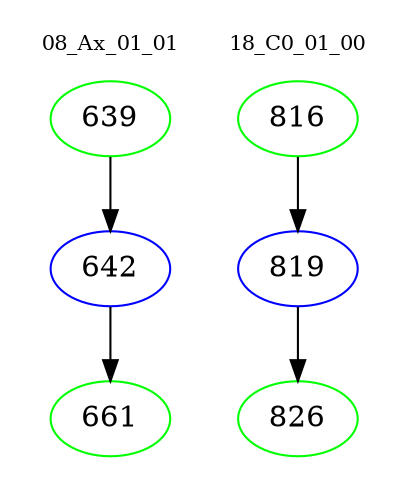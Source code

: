 digraph{
subgraph cluster_0 {
color = white
label = "08_Ax_01_01";
fontsize=10;
T0_639 [label="639", color="green"]
T0_639 -> T0_642 [color="black"]
T0_642 [label="642", color="blue"]
T0_642 -> T0_661 [color="black"]
T0_661 [label="661", color="green"]
}
subgraph cluster_1 {
color = white
label = "18_C0_01_00";
fontsize=10;
T1_816 [label="816", color="green"]
T1_816 -> T1_819 [color="black"]
T1_819 [label="819", color="blue"]
T1_819 -> T1_826 [color="black"]
T1_826 [label="826", color="green"]
}
}
